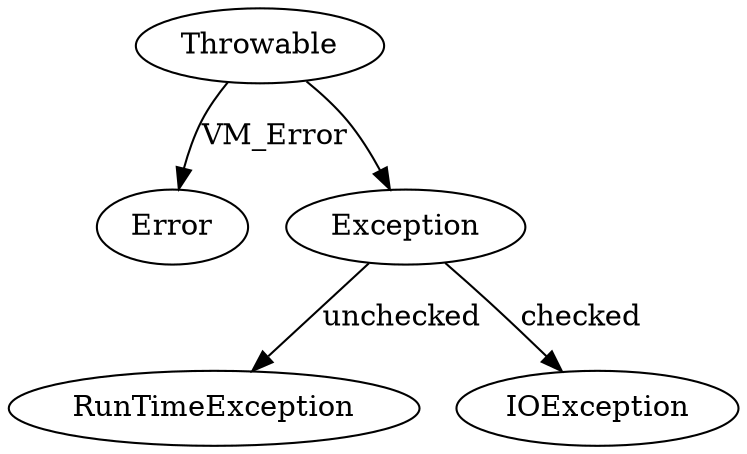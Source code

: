 digraph G {

Throwable -> Error [ label = VM_Error ]
Throwable -> Exception
Exception -> RunTimeException [ label = unchecked]
Exception -> IOException [ label = checked ]

}